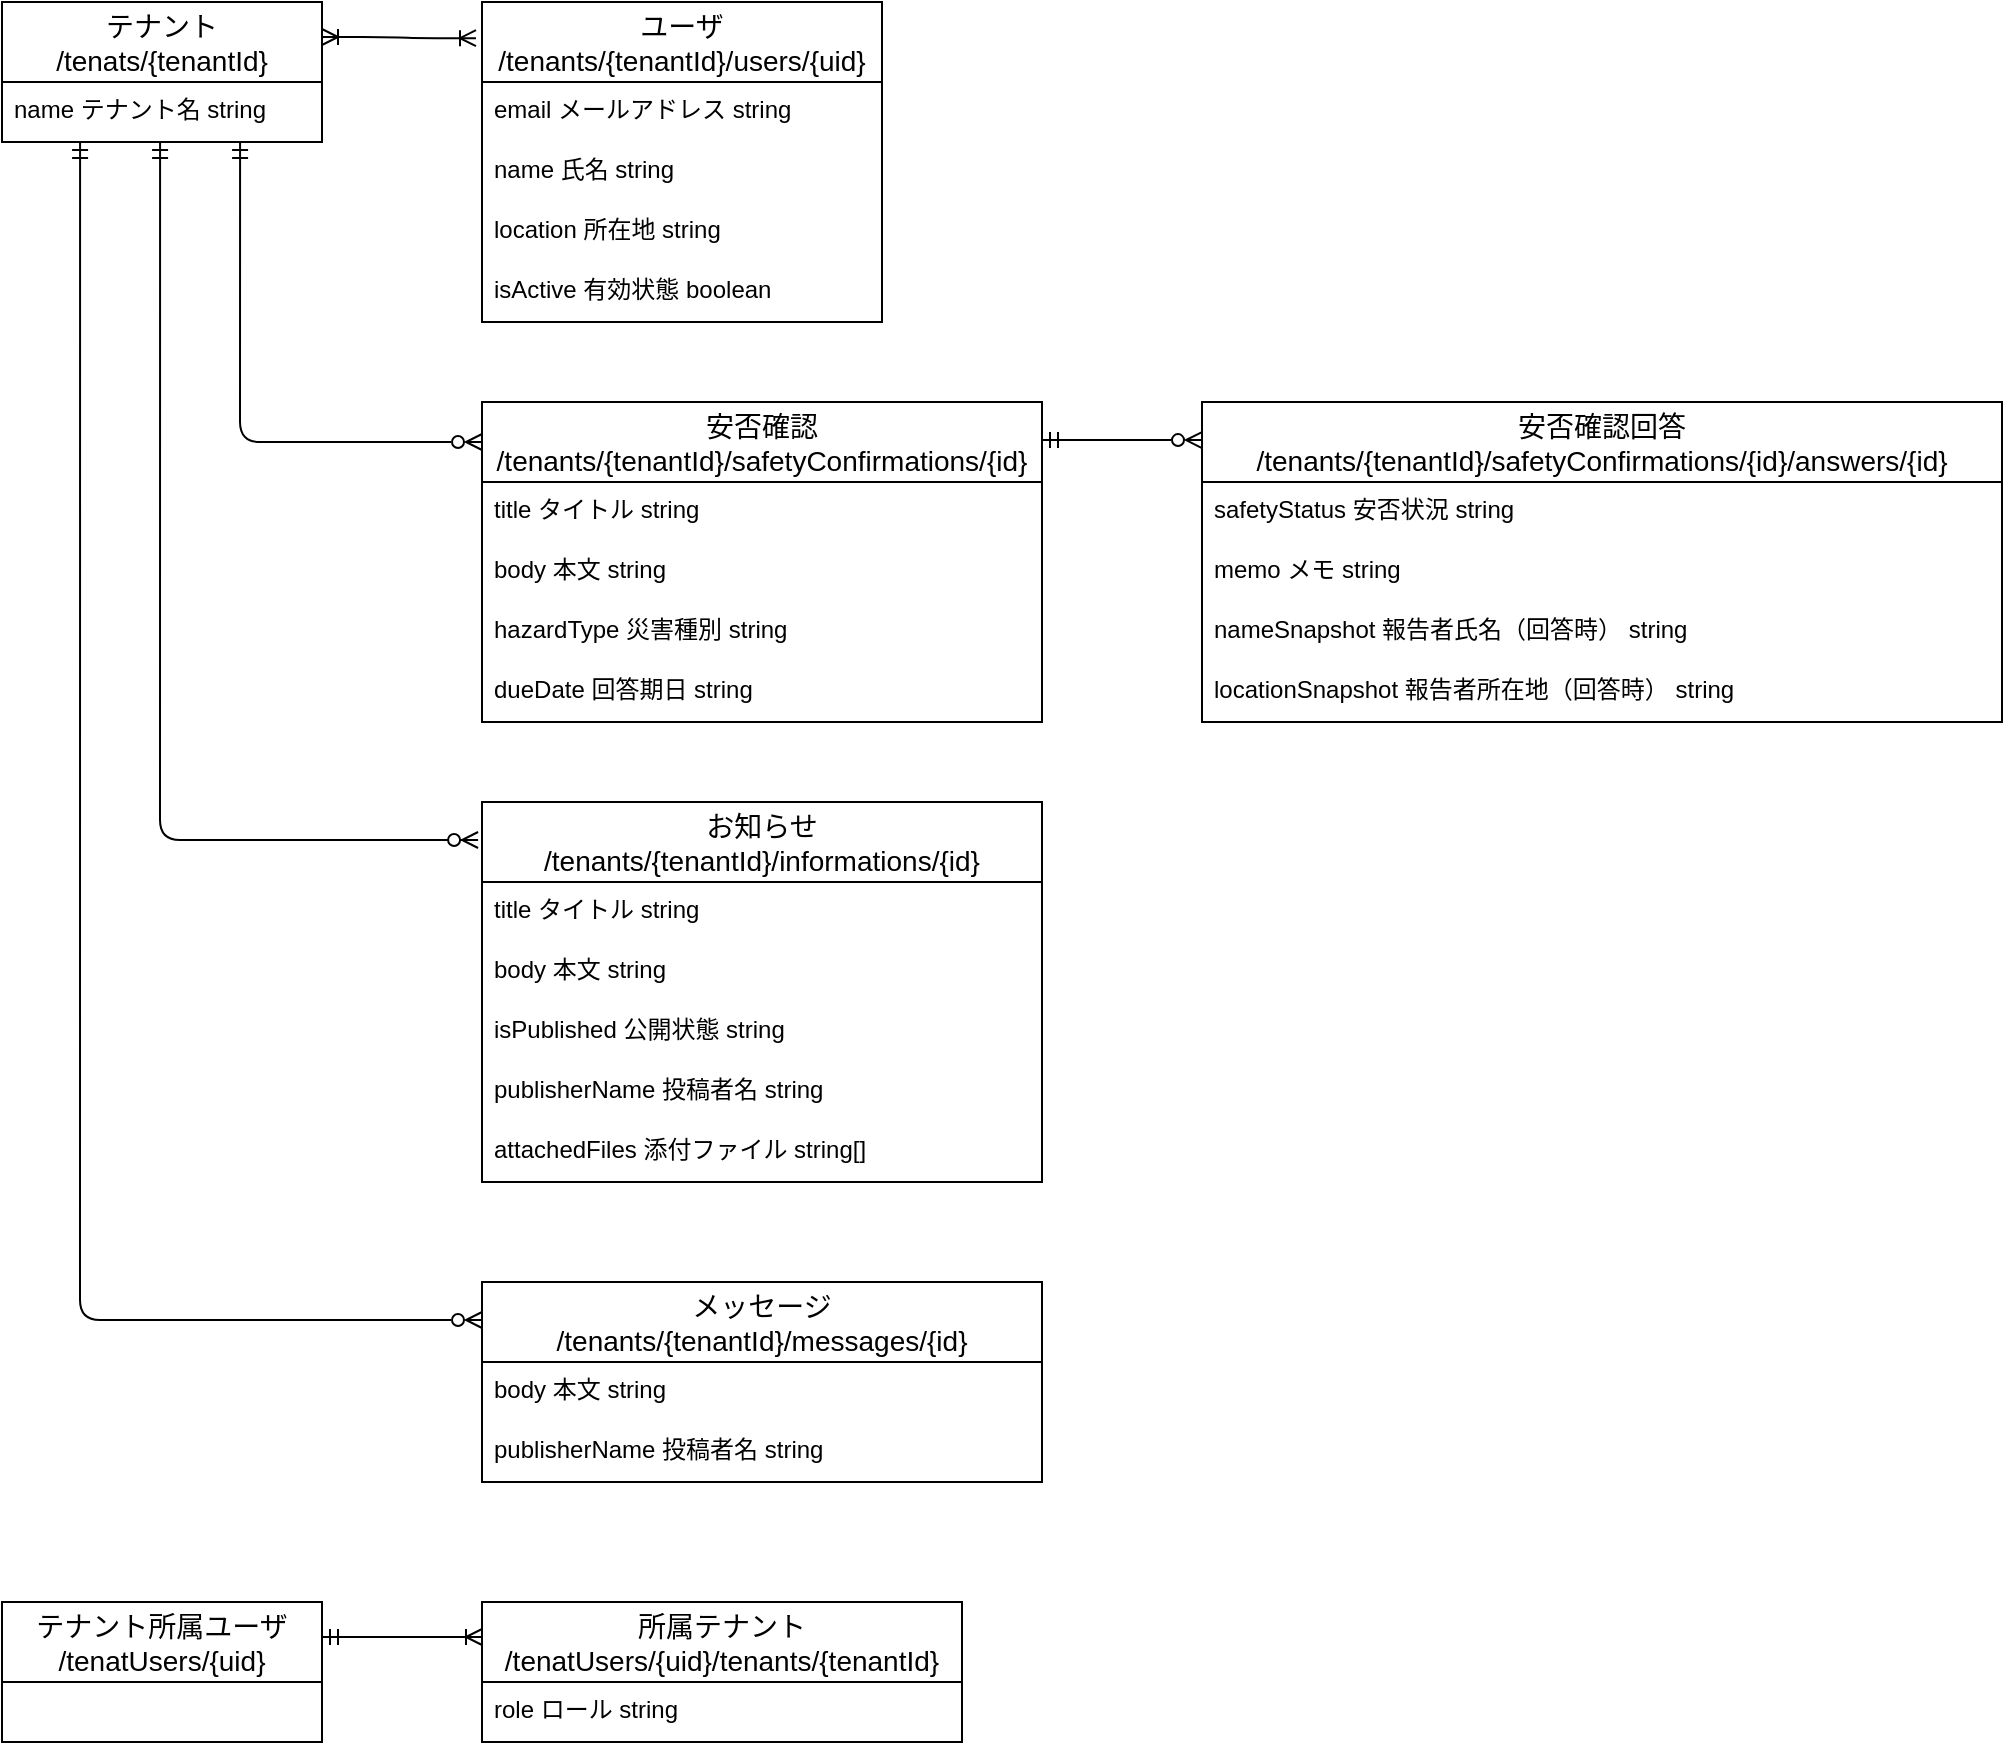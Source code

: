 <mxfile>
    <diagram id="rqDk9XIs2hqAAFwmO-n4" name="Page-1">
        <mxGraphModel dx="1722" dy="1162" grid="1" gridSize="10" guides="1" tooltips="1" connect="1" arrows="1" fold="1" page="1" pageScale="1" pageWidth="850" pageHeight="1100" math="0" shadow="0">
            <root>
                <mxCell id="0"/>
                <mxCell id="1" parent="0"/>
                <mxCell id="2" value="テナント&#10;/tenats/{tenantId}" style="swimlane;fontStyle=0;childLayout=stackLayout;horizontal=1;startSize=40;horizontalStack=0;resizeParent=1;resizeParentMax=0;resizeLast=0;collapsible=1;marginBottom=0;align=center;fontSize=14;" parent="1" vertex="1">
                    <mxGeometry x="40" y="40" width="160" height="70" as="geometry"/>
                </mxCell>
                <mxCell id="3" value="name テナント名 string" style="text;strokeColor=none;fillColor=none;spacingLeft=4;spacingRight=4;overflow=hidden;rotatable=0;points=[[0,0.5],[1,0.5]];portConstraint=eastwest;fontSize=12;" parent="2" vertex="1">
                    <mxGeometry y="40" width="160" height="30" as="geometry"/>
                </mxCell>
                <mxCell id="6" value="ユーザ&#10;/tenants/{tenantId}/users/{uid}" style="swimlane;fontStyle=0;childLayout=stackLayout;horizontal=1;startSize=40;horizontalStack=0;resizeParent=1;resizeParentMax=0;resizeLast=0;collapsible=1;marginBottom=0;align=center;fontSize=14;" parent="1" vertex="1">
                    <mxGeometry x="280" y="40" width="200" height="160" as="geometry"/>
                </mxCell>
                <mxCell id="7" value="email メールアドレス string" style="text;strokeColor=none;fillColor=none;spacingLeft=4;spacingRight=4;overflow=hidden;rotatable=0;points=[[0,0.5],[1,0.5]];portConstraint=eastwest;fontSize=12;" parent="6" vertex="1">
                    <mxGeometry y="40" width="200" height="30" as="geometry"/>
                </mxCell>
                <mxCell id="10" value="name 氏名 string" style="text;strokeColor=none;fillColor=none;spacingLeft=4;spacingRight=4;overflow=hidden;rotatable=0;points=[[0,0.5],[1,0.5]];portConstraint=eastwest;fontSize=12;" parent="6" vertex="1">
                    <mxGeometry y="70" width="200" height="30" as="geometry"/>
                </mxCell>
                <mxCell id="9" value="location 所在地 string" style="text;strokeColor=none;fillColor=none;spacingLeft=4;spacingRight=4;overflow=hidden;rotatable=0;points=[[0,0.5],[1,0.5]];portConstraint=eastwest;fontSize=12;" parent="6" vertex="1">
                    <mxGeometry y="100" width="200" height="30" as="geometry"/>
                </mxCell>
                <mxCell id="8" value="isActive 有効状態 boolean" style="text;strokeColor=none;fillColor=none;spacingLeft=4;spacingRight=4;overflow=hidden;rotatable=0;points=[[0,0.5],[1,0.5]];portConstraint=eastwest;fontSize=12;" parent="6" vertex="1">
                    <mxGeometry y="130" width="200" height="30" as="geometry"/>
                </mxCell>
                <mxCell id="19" value="安否確認&#10;/tenants/{tenantId}/safetyConfirmations/{id}" style="swimlane;fontStyle=0;childLayout=stackLayout;horizontal=1;startSize=40;horizontalStack=0;resizeParent=1;resizeParentMax=0;resizeLast=0;collapsible=1;marginBottom=0;align=center;fontSize=14;" parent="1" vertex="1">
                    <mxGeometry x="280" y="240" width="280" height="160" as="geometry"/>
                </mxCell>
                <mxCell id="20" value="title タイトル string" style="text;strokeColor=none;fillColor=none;spacingLeft=4;spacingRight=4;overflow=hidden;rotatable=0;points=[[0,0.5],[1,0.5]];portConstraint=eastwest;fontSize=12;" parent="19" vertex="1">
                    <mxGeometry y="40" width="280" height="30" as="geometry"/>
                </mxCell>
                <mxCell id="21" value="body 本文 string" style="text;strokeColor=none;fillColor=none;spacingLeft=4;spacingRight=4;overflow=hidden;rotatable=0;points=[[0,0.5],[1,0.5]];portConstraint=eastwest;fontSize=12;" parent="19" vertex="1">
                    <mxGeometry y="70" width="280" height="30" as="geometry"/>
                </mxCell>
                <mxCell id="22" value="hazardType 災害種別 string" style="text;strokeColor=none;fillColor=none;spacingLeft=4;spacingRight=4;overflow=hidden;rotatable=0;points=[[0,0.5],[1,0.5]];portConstraint=eastwest;fontSize=12;" parent="19" vertex="1">
                    <mxGeometry y="100" width="280" height="30" as="geometry"/>
                </mxCell>
                <mxCell id="23" value="dueDate 回答期日 string" style="text;strokeColor=none;fillColor=none;spacingLeft=4;spacingRight=4;overflow=hidden;rotatable=0;points=[[0,0.5],[1,0.5]];portConstraint=eastwest;fontSize=12;" parent="19" vertex="1">
                    <mxGeometry y="130" width="280" height="30" as="geometry"/>
                </mxCell>
                <mxCell id="26" value="安否確認回答&#10;/tenants/{tenantId}/safetyConfirmations/{id}/answers/{id}" style="swimlane;fontStyle=0;childLayout=stackLayout;horizontal=1;startSize=40;horizontalStack=0;resizeParent=1;resizeParentMax=0;resizeLast=0;collapsible=1;marginBottom=0;align=center;fontSize=14;" parent="1" vertex="1">
                    <mxGeometry x="640" y="240" width="400" height="160" as="geometry"/>
                </mxCell>
                <mxCell id="27" value="safetyStatus 安否状況 string" style="text;strokeColor=none;fillColor=none;spacingLeft=4;spacingRight=4;overflow=hidden;rotatable=0;points=[[0,0.5],[1,0.5]];portConstraint=eastwest;fontSize=12;" parent="26" vertex="1">
                    <mxGeometry y="40" width="400" height="30" as="geometry"/>
                </mxCell>
                <mxCell id="28" value="memo メモ string" style="text;strokeColor=none;fillColor=none;spacingLeft=4;spacingRight=4;overflow=hidden;rotatable=0;points=[[0,0.5],[1,0.5]];portConstraint=eastwest;fontSize=12;" parent="26" vertex="1">
                    <mxGeometry y="70" width="400" height="30" as="geometry"/>
                </mxCell>
                <mxCell id="29" value="nameSnapshot 報告者氏名（回答時） string" style="text;strokeColor=none;fillColor=none;spacingLeft=4;spacingRight=4;overflow=hidden;rotatable=0;points=[[0,0.5],[1,0.5]];portConstraint=eastwest;fontSize=12;" parent="26" vertex="1">
                    <mxGeometry y="100" width="400" height="30" as="geometry"/>
                </mxCell>
                <mxCell id="56" value="locationSnapshot 報告者所在地（回答時） string" style="text;strokeColor=none;fillColor=none;spacingLeft=4;spacingRight=4;overflow=hidden;rotatable=0;points=[[0,0.5],[1,0.5]];portConstraint=eastwest;fontSize=12;" vertex="1" parent="26">
                    <mxGeometry y="130" width="400" height="30" as="geometry"/>
                </mxCell>
                <mxCell id="32" value="お知らせ&#10;/tenants/{tenantId}/informations/{id}" style="swimlane;fontStyle=0;childLayout=stackLayout;horizontal=1;startSize=40;horizontalStack=0;resizeParent=1;resizeParentMax=0;resizeLast=0;collapsible=1;marginBottom=0;align=center;fontSize=14;" parent="1" vertex="1">
                    <mxGeometry x="280" y="440" width="280" height="190" as="geometry"/>
                </mxCell>
                <mxCell id="33" value="title タイトル string" style="text;strokeColor=none;fillColor=none;spacingLeft=4;spacingRight=4;overflow=hidden;rotatable=0;points=[[0,0.5],[1,0.5]];portConstraint=eastwest;fontSize=12;" parent="32" vertex="1">
                    <mxGeometry y="40" width="280" height="30" as="geometry"/>
                </mxCell>
                <mxCell id="34" value="body 本文 string" style="text;strokeColor=none;fillColor=none;spacingLeft=4;spacingRight=4;overflow=hidden;rotatable=0;points=[[0,0.5],[1,0.5]];portConstraint=eastwest;fontSize=12;" parent="32" vertex="1">
                    <mxGeometry y="70" width="280" height="30" as="geometry"/>
                </mxCell>
                <mxCell id="35" value="isPublished 公開状態 string" style="text;strokeColor=none;fillColor=none;spacingLeft=4;spacingRight=4;overflow=hidden;rotatable=0;points=[[0,0.5],[1,0.5]];portConstraint=eastwest;fontSize=12;" parent="32" vertex="1">
                    <mxGeometry y="100" width="280" height="30" as="geometry"/>
                </mxCell>
                <mxCell id="37" value="publisherName 投稿者名 string" style="text;strokeColor=none;fillColor=none;spacingLeft=4;spacingRight=4;overflow=hidden;rotatable=0;points=[[0,0.5],[1,0.5]];portConstraint=eastwest;fontSize=12;" parent="32" vertex="1">
                    <mxGeometry y="130" width="280" height="30" as="geometry"/>
                </mxCell>
                <mxCell id="57" value="attachedFiles 添付ファイル string[]" style="text;strokeColor=none;fillColor=none;spacingLeft=4;spacingRight=4;overflow=hidden;rotatable=0;points=[[0,0.5],[1,0.5]];portConstraint=eastwest;fontSize=12;" vertex="1" parent="32">
                    <mxGeometry y="160" width="280" height="30" as="geometry"/>
                </mxCell>
                <mxCell id="43" value="メッセージ&#10;/tenants/{tenantId}/messages/{id}" style="swimlane;fontStyle=0;childLayout=stackLayout;horizontal=1;startSize=40;horizontalStack=0;resizeParent=1;resizeParentMax=0;resizeLast=0;collapsible=1;marginBottom=0;align=center;fontSize=14;" parent="1" vertex="1">
                    <mxGeometry x="280" y="680" width="280" height="100" as="geometry"/>
                </mxCell>
                <mxCell id="44" value="body 本文 string" style="text;strokeColor=none;fillColor=none;spacingLeft=4;spacingRight=4;overflow=hidden;rotatable=0;points=[[0,0.5],[1,0.5]];portConstraint=eastwest;fontSize=12;" parent="43" vertex="1">
                    <mxGeometry y="40" width="280" height="30" as="geometry"/>
                </mxCell>
                <mxCell id="45" value="publisherName 投稿者名 string" style="text;strokeColor=none;fillColor=none;spacingLeft=4;spacingRight=4;overflow=hidden;rotatable=0;points=[[0,0.5],[1,0.5]];portConstraint=eastwest;fontSize=12;" parent="43" vertex="1">
                    <mxGeometry y="70" width="280" height="30" as="geometry"/>
                </mxCell>
                <mxCell id="48" value="" style="edgeStyle=entityRelationEdgeStyle;fontSize=12;html=1;endArrow=ERoneToMany;startArrow=ERoneToMany;startFill=0;exitX=1;exitY=0.25;exitDx=0;exitDy=0;entryX=-0.015;entryY=0.113;entryDx=0;entryDy=0;entryPerimeter=0;" parent="1" source="2" target="6" edge="1">
                    <mxGeometry width="100" height="100" relative="1" as="geometry">
                        <mxPoint x="240" y="100" as="sourcePoint"/>
                        <mxPoint x="250" y="110" as="targetPoint"/>
                    </mxGeometry>
                </mxCell>
                <mxCell id="51" value="" style="edgeStyle=orthogonalEdgeStyle;fontSize=12;html=1;endArrow=ERmandOne;entryX=0.744;entryY=1;entryDx=0;entryDy=0;entryPerimeter=0;startArrow=ERzeroToMany;startFill=0;" parent="1" target="3" edge="1">
                    <mxGeometry width="100" height="100" relative="1" as="geometry">
                        <mxPoint x="280" y="260" as="sourcePoint"/>
                        <mxPoint x="470" y="540" as="targetPoint"/>
                        <Array as="points">
                            <mxPoint x="159" y="260"/>
                        </Array>
                    </mxGeometry>
                </mxCell>
                <mxCell id="52" value="" style="edgeStyle=entityRelationEdgeStyle;fontSize=12;html=1;endArrow=ERmandOne;entryX=1;entryY=0.119;entryDx=0;entryDy=0;entryPerimeter=0;startArrow=ERzeroToMany;startFill=0;exitX=0;exitY=0.119;exitDx=0;exitDy=0;exitPerimeter=0;" parent="1" source="26" target="19" edge="1">
                    <mxGeometry width="100" height="100" relative="1" as="geometry">
                        <mxPoint x="600" y="300" as="sourcePoint"/>
                        <mxPoint x="470" y="540" as="targetPoint"/>
                    </mxGeometry>
                </mxCell>
                <mxCell id="53" value="" style="edgeStyle=orthogonalEdgeStyle;fontSize=12;html=1;endArrow=ERzeroToMany;endFill=1;exitX=0.494;exitY=1;exitDx=0;exitDy=0;exitPerimeter=0;entryX=-0.007;entryY=0.1;entryDx=0;entryDy=0;entryPerimeter=0;startArrow=ERmandOne;startFill=0;" parent="1" source="3" target="32" edge="1">
                    <mxGeometry width="100" height="100" relative="1" as="geometry">
                        <mxPoint x="370" y="640" as="sourcePoint"/>
                        <mxPoint x="470" y="540" as="targetPoint"/>
                        <Array as="points">
                            <mxPoint x="119" y="459"/>
                        </Array>
                    </mxGeometry>
                </mxCell>
                <mxCell id="55" value="" style="edgeStyle=orthogonalEdgeStyle;fontSize=12;html=1;endArrow=ERmandOne;entryX=0.244;entryY=1;entryDx=0;entryDy=0;entryPerimeter=0;startArrow=ERzeroToMany;startFill=0;exitX=0;exitY=0.19;exitDx=0;exitDy=0;exitPerimeter=0;" parent="1" source="43" target="3" edge="1">
                    <mxGeometry width="100" height="100" relative="1" as="geometry">
                        <mxPoint x="160" y="750" as="sourcePoint"/>
                        <mxPoint x="470" y="540" as="targetPoint"/>
                    </mxGeometry>
                </mxCell>
                <mxCell id="58" value="テナント所属ユーザ&#10;/tenatUsers/{uid}" style="swimlane;fontStyle=0;childLayout=stackLayout;horizontal=1;startSize=40;horizontalStack=0;resizeParent=1;resizeParentMax=0;resizeLast=0;collapsible=1;marginBottom=0;align=center;fontSize=14;" vertex="1" parent="1">
                    <mxGeometry x="40" y="840" width="160" height="70" as="geometry"/>
                </mxCell>
                <mxCell id="60" value="所属テナント&#10;/tenatUsers/{uid}/tenants/{tenantId}" style="swimlane;fontStyle=0;childLayout=stackLayout;horizontal=1;startSize=40;horizontalStack=0;resizeParent=1;resizeParentMax=0;resizeLast=0;collapsible=1;marginBottom=0;align=center;fontSize=14;" vertex="1" parent="1">
                    <mxGeometry x="280" y="840" width="240" height="70" as="geometry"/>
                </mxCell>
                <mxCell id="61" value="role ロール string" style="text;strokeColor=none;fillColor=none;spacingLeft=4;spacingRight=4;overflow=hidden;rotatable=0;points=[[0,0.5],[1,0.5]];portConstraint=eastwest;fontSize=12;" vertex="1" parent="60">
                    <mxGeometry y="40" width="240" height="30" as="geometry"/>
                </mxCell>
                <mxCell id="62" value="" style="edgeStyle=entityRelationEdgeStyle;fontSize=12;html=1;endArrow=ERoneToMany;startArrow=ERmandOne;startFill=0;exitX=1;exitY=0.25;exitDx=0;exitDy=0;entryX=0;entryY=0.25;entryDx=0;entryDy=0;endFill=0;" edge="1" parent="1" source="58" target="60">
                    <mxGeometry width="100" height="100" relative="1" as="geometry">
                        <mxPoint x="210" y="67.5" as="sourcePoint"/>
                        <mxPoint x="287" y="68.08" as="targetPoint"/>
                    </mxGeometry>
                </mxCell>
            </root>
        </mxGraphModel>
    </diagram>
</mxfile>